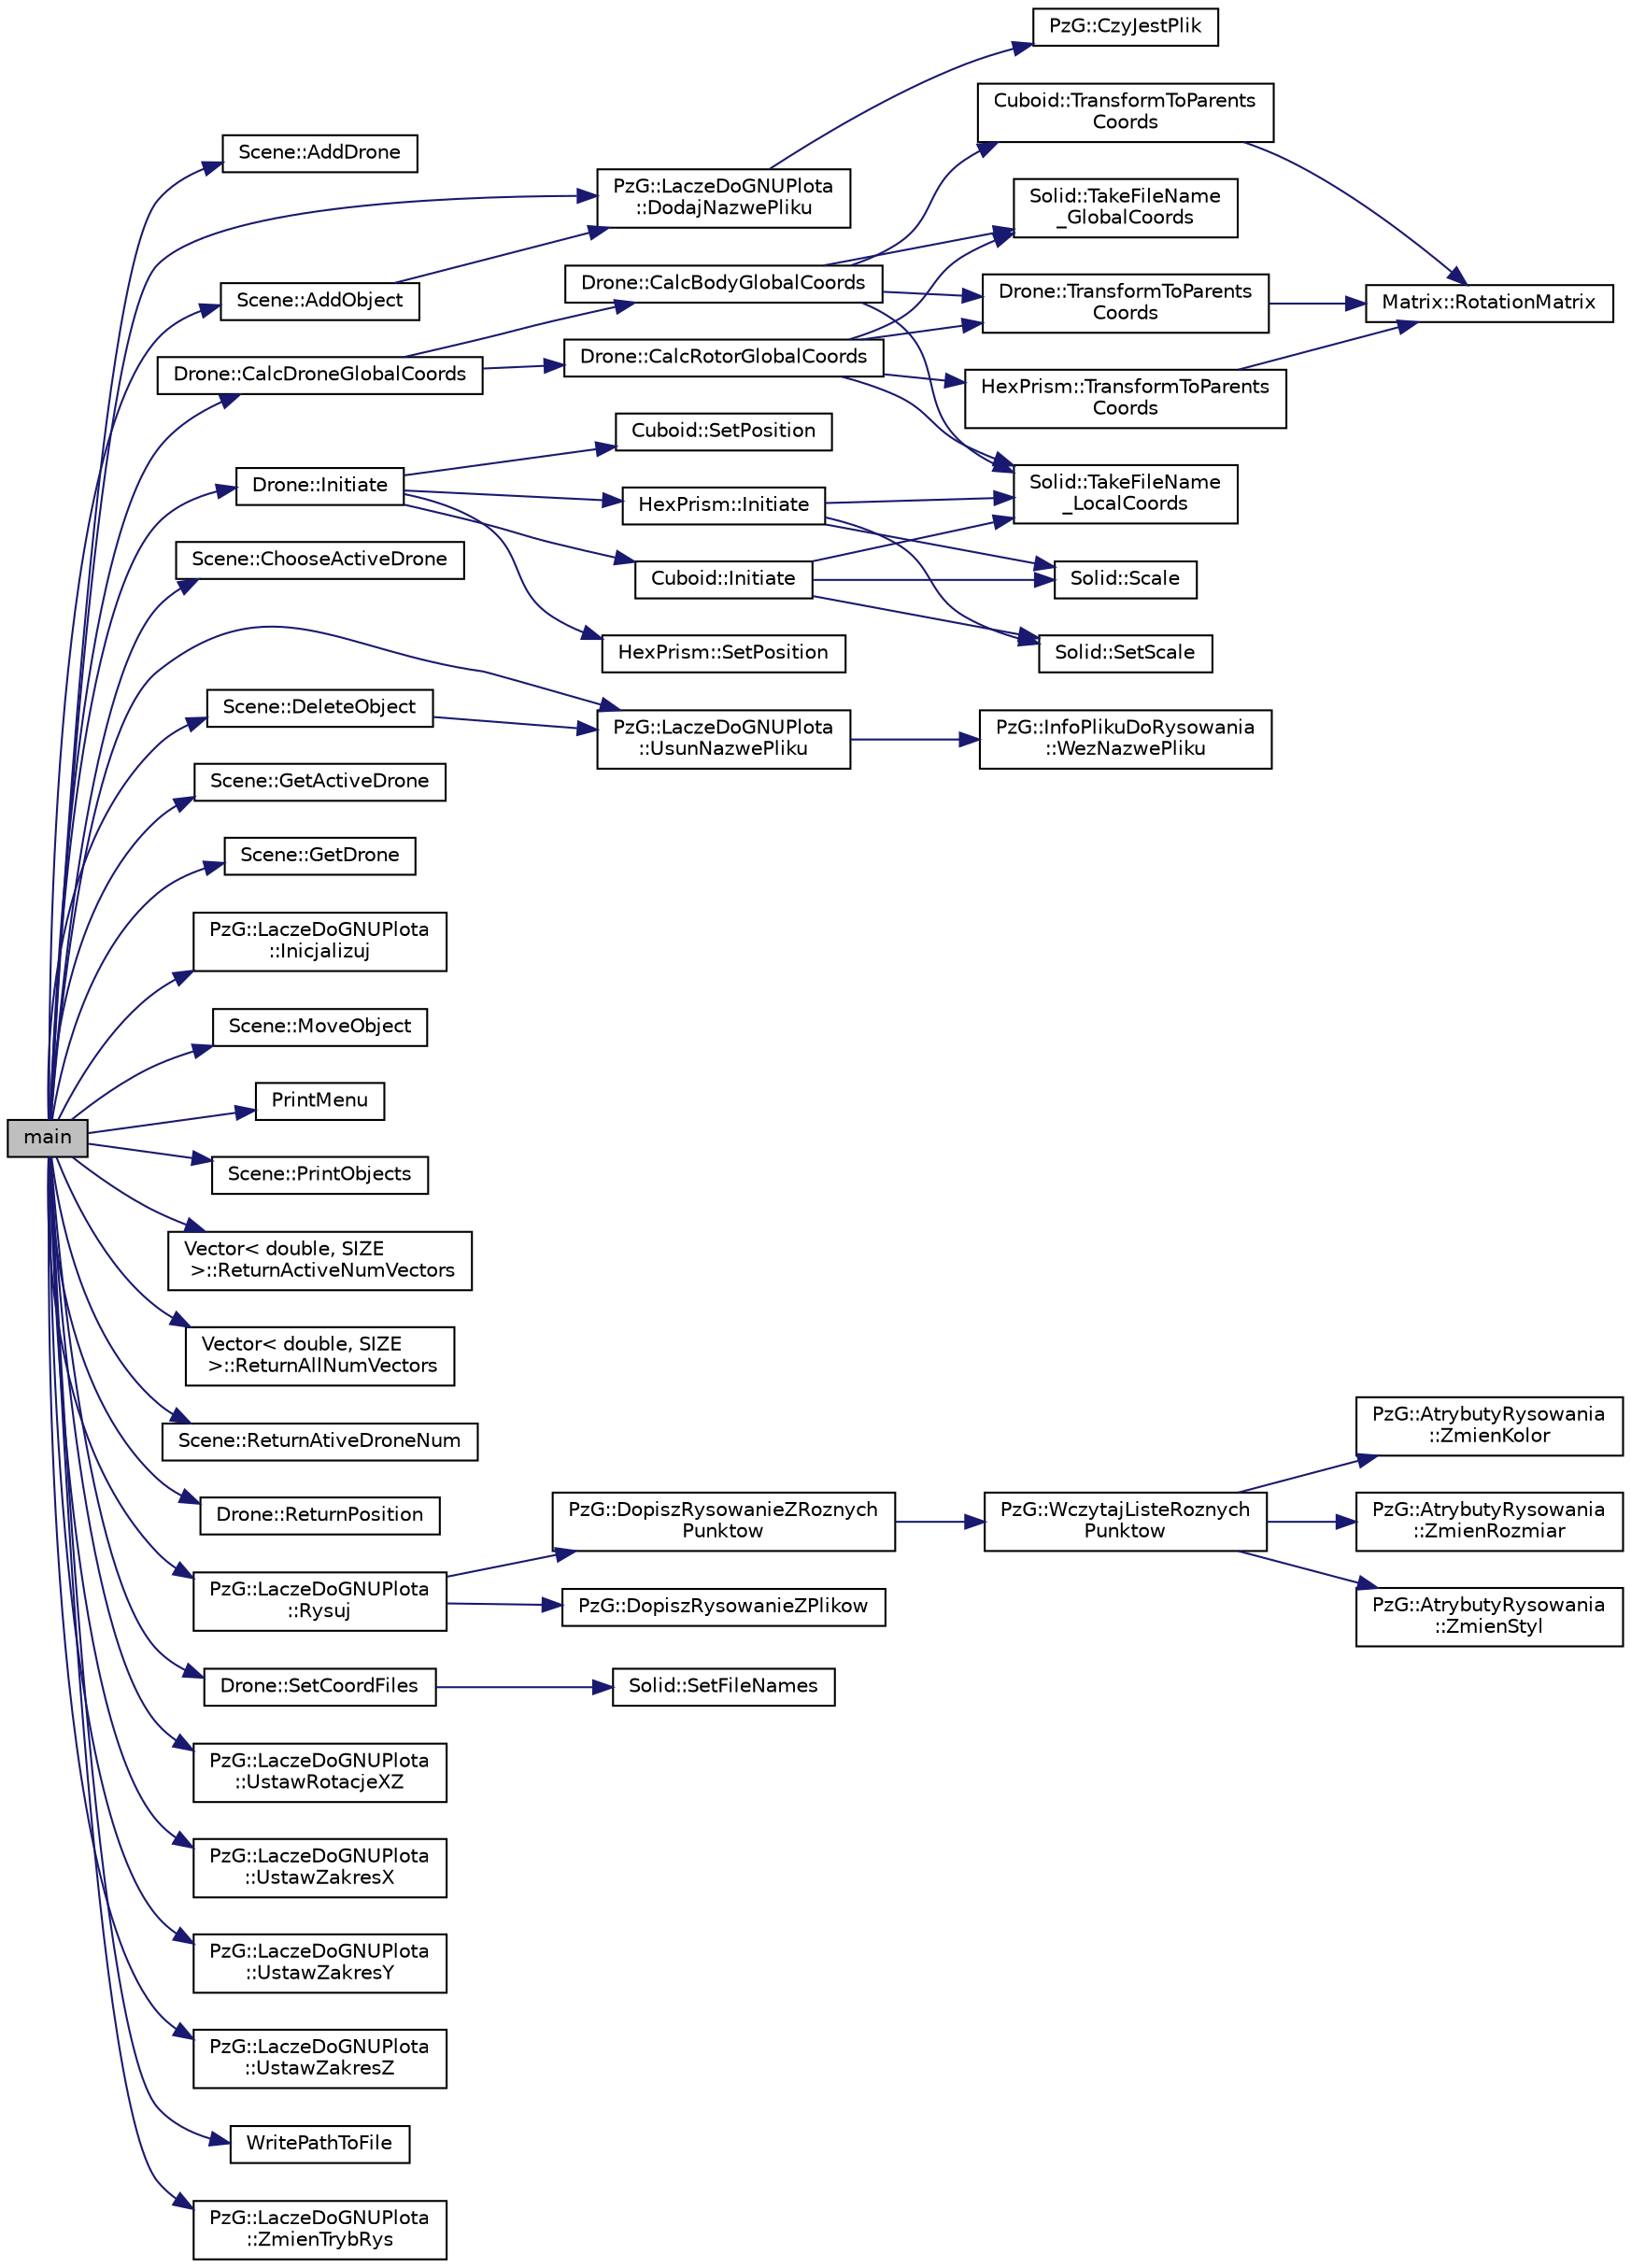 digraph "main"
{
 // LATEX_PDF_SIZE
  edge [fontname="Helvetica",fontsize="10",labelfontname="Helvetica",labelfontsize="10"];
  node [fontname="Helvetica",fontsize="10",shape=record];
  rankdir="LR";
  Node1 [label="main",height=0.2,width=0.4,color="black", fillcolor="grey75", style="filled", fontcolor="black",tooltip=" "];
  Node1 -> Node2 [color="midnightblue",fontsize="10",style="solid",fontname="Helvetica"];
  Node2 [label="Scene::AddDrone",height=0.2,width=0.4,color="black", fillcolor="white", style="filled",URL="$class_scene.html#a240e8f6d2de2e7fc99c82d84258db701",tooltip="Dodaj nowego drona do sceny."];
  Node1 -> Node3 [color="midnightblue",fontsize="10",style="solid",fontname="Helvetica"];
  Node3 [label="Scene::AddObject",height=0.2,width=0.4,color="black", fillcolor="white", style="filled",URL="$class_scene.html#adb280e8a0c0cd49c10602cd3d833391f",tooltip="Dodaj nową przeszkodę na powierzchni."];
  Node3 -> Node4 [color="midnightblue",fontsize="10",style="solid",fontname="Helvetica"];
  Node4 [label="PzG::LaczeDoGNUPlota\l::DodajNazwePliku",height=0.2,width=0.4,color="black", fillcolor="white", style="filled",URL="$class_pz_g_1_1_lacze_do_g_n_u_plota.html#aa815ce8ec16e12fc246cf422e562869e",tooltip="Dodaje nazwę pliku."];
  Node4 -> Node5 [color="midnightblue",fontsize="10",style="solid",fontname="Helvetica"];
  Node5 [label="PzG::CzyJestPlik",height=0.2,width=0.4,color="black", fillcolor="white", style="filled",URL="$namespace_pz_g.html#ae1aad0c681853d7e47da4cdfccefc102",tooltip="Funkcja pomocnicza, sprawdza czy plik o podanej nazwie jest na dysku."];
  Node1 -> Node6 [color="midnightblue",fontsize="10",style="solid",fontname="Helvetica"];
  Node6 [label="Drone::CalcDroneGlobalCoords",height=0.2,width=0.4,color="black", fillcolor="white", style="filled",URL="$class_drone.html#ad681f67940125d81ed33c1c0bf352078",tooltip="Oblicz współrzędne globalne drona."];
  Node6 -> Node7 [color="midnightblue",fontsize="10",style="solid",fontname="Helvetica"];
  Node7 [label="Drone::CalcBodyGlobalCoords",height=0.2,width=0.4,color="black", fillcolor="white", style="filled",URL="$class_drone.html#ab8695f20d1dd851370bda45a921390f0",tooltip="Oblicz współrzędne globalne korpusu drona."];
  Node7 -> Node8 [color="midnightblue",fontsize="10",style="solid",fontname="Helvetica"];
  Node8 [label="Solid::TakeFileName\l_GlobalCoords",height=0.2,width=0.4,color="black", fillcolor="white", style="filled",URL="$class_solid.html#a1da25fa89b384857477bbf677ad9cbc1",tooltip="Zwracanie nazwy pliku zawierającego globalne współrzędne bryły."];
  Node7 -> Node9 [color="midnightblue",fontsize="10",style="solid",fontname="Helvetica"];
  Node9 [label="Solid::TakeFileName\l_LocalCoords",height=0.2,width=0.4,color="black", fillcolor="white", style="filled",URL="$class_solid.html#afbb5eab8defedf0c3e3e82536be454be",tooltip="Zwracanie nazwy pliku zawierającego lokalne współrzędne bryły."];
  Node7 -> Node10 [color="midnightblue",fontsize="10",style="solid",fontname="Helvetica"];
  Node10 [label="Cuboid::TransformToParents\lCoords",height=0.2,width=0.4,color="black", fillcolor="white", style="filled",URL="$class_cuboid.html#ab138e2cf81c35eb75fc1e59736e9bf68",tooltip="Przetłumacz współrzędne lokalne prostopadłościanu na współrzędne w układzie drona."];
  Node10 -> Node11 [color="midnightblue",fontsize="10",style="solid",fontname="Helvetica"];
  Node11 [label="Matrix::RotationMatrix",height=0.2,width=0.4,color="black", fillcolor="white", style="filled",URL="$class_matrix.html#a689c1d74df7855657ef8fcd9a09ae93b",tooltip="Obliczanie trójwymiarowej macierzy obrotu."];
  Node7 -> Node12 [color="midnightblue",fontsize="10",style="solid",fontname="Helvetica"];
  Node12 [label="Drone::TransformToParents\lCoords",height=0.2,width=0.4,color="black", fillcolor="white", style="filled",URL="$class_drone.html#a1314477f931465e926532b37b3460ccf",tooltip="Przetłumacz współrzędne lokalne drona na współrzędne globalne."];
  Node12 -> Node11 [color="midnightblue",fontsize="10",style="solid",fontname="Helvetica"];
  Node6 -> Node13 [color="midnightblue",fontsize="10",style="solid",fontname="Helvetica"];
  Node13 [label="Drone::CalcRotorGlobalCoords",height=0.2,width=0.4,color="black", fillcolor="white", style="filled",URL="$class_drone.html#af3a82f532aa3fc33d906bd39bc4cd9d1",tooltip="Oblicz współrzędne globalne rotoru drona."];
  Node13 -> Node8 [color="midnightblue",fontsize="10",style="solid",fontname="Helvetica"];
  Node13 -> Node9 [color="midnightblue",fontsize="10",style="solid",fontname="Helvetica"];
  Node13 -> Node14 [color="midnightblue",fontsize="10",style="solid",fontname="Helvetica"];
  Node14 [label="HexPrism::TransformToParents\lCoords",height=0.2,width=0.4,color="black", fillcolor="white", style="filled",URL="$class_hex_prism.html#acb29ae89f0ee63fe101a7f3825eb237e",tooltip="Przetłumacz współrzędne lokalne graniastosłupa na współrzędne w układzie drona."];
  Node14 -> Node11 [color="midnightblue",fontsize="10",style="solid",fontname="Helvetica"];
  Node13 -> Node12 [color="midnightblue",fontsize="10",style="solid",fontname="Helvetica"];
  Node1 -> Node15 [color="midnightblue",fontsize="10",style="solid",fontname="Helvetica"];
  Node15 [label="Scene::ChooseActiveDrone",height=0.2,width=0.4,color="black", fillcolor="white", style="filled",URL="$class_scene.html#aa7cc995632a1927e194c68badfbda359",tooltip="Wybierz aktywnego drona, podając jego numer (zaczynając od 1)"];
  Node1 -> Node16 [color="midnightblue",fontsize="10",style="solid",fontname="Helvetica"];
  Node16 [label="Scene::DeleteObject",height=0.2,width=0.4,color="black", fillcolor="white", style="filled",URL="$class_scene.html#a3baedef3c6021521ff409e7ead0d4f32",tooltip="Usun daną przeszkodę z powierzchni."];
  Node16 -> Node17 [color="midnightblue",fontsize="10",style="solid",fontname="Helvetica"];
  Node17 [label="PzG::LaczeDoGNUPlota\l::UsunNazwePliku",height=0.2,width=0.4,color="black", fillcolor="white", style="filled",URL="$class_pz_g_1_1_lacze_do_g_n_u_plota.html#a7fa4e775e1aee74869fae174c567c2a6",tooltip="Usuwa z listy nazw plików z danymi do rysowania usuwa wybraną nazwę."];
  Node17 -> Node18 [color="midnightblue",fontsize="10",style="solid",fontname="Helvetica"];
  Node18 [label="PzG::InfoPlikuDoRysowania\l::WezNazwePliku",height=0.2,width=0.4,color="black", fillcolor="white", style="filled",URL="$class_pz_g_1_1_info_pliku_do_rysowania.html#a714aaa4c8e7bbd167ccbb1e797ca158c",tooltip="Udostępia nazwę pliku do rysowania."];
  Node1 -> Node4 [color="midnightblue",fontsize="10",style="solid",fontname="Helvetica"];
  Node1 -> Node19 [color="midnightblue",fontsize="10",style="solid",fontname="Helvetica"];
  Node19 [label="Scene::GetActiveDrone",height=0.2,width=0.4,color="black", fillcolor="white", style="filled",URL="$class_scene.html#a6d474c17adda836c8f5476bf141e5c67",tooltip="Zwróć wskaźnik na drona, który jest obecnie aktywny."];
  Node1 -> Node20 [color="midnightblue",fontsize="10",style="solid",fontname="Helvetica"];
  Node20 [label="Scene::GetDrone",height=0.2,width=0.4,color="black", fillcolor="white", style="filled",URL="$class_scene.html#a5b7f9dc9a3c94e3d2ad746fc315b5eea",tooltip="Zwróć drona o podanym indeksie."];
  Node1 -> Node21 [color="midnightblue",fontsize="10",style="solid",fontname="Helvetica"];
  Node21 [label="PzG::LaczeDoGNUPlota\l::Inicjalizuj",height=0.2,width=0.4,color="black", fillcolor="white", style="filled",URL="$class_pz_g_1_1_lacze_do_g_n_u_plota.html#a200ce6bdb980c314a9eafe49e8f2dd5e",tooltip="Inicjalizuje połączenie z programem gnuplot."];
  Node1 -> Node22 [color="midnightblue",fontsize="10",style="solid",fontname="Helvetica"];
  Node22 [label="Drone::Initiate",height=0.2,width=0.4,color="black", fillcolor="white", style="filled",URL="$class_drone.html#a4f9ab4d6a458e5a65507545e59c401fa",tooltip="Tworzenie drona według brył wzorcowych jego elementów, współrzędnych położenia i kątu obrotu."];
  Node22 -> Node23 [color="midnightblue",fontsize="10",style="solid",fontname="Helvetica"];
  Node23 [label="Cuboid::Initiate",height=0.2,width=0.4,color="black", fillcolor="white", style="filled",URL="$class_cuboid.html#a29cb59f4f6f3105879dd37274d1b58fc",tooltip="Tworzenie prostopadłościanu według bryły wzorcowej i skali."];
  Node23 -> Node24 [color="midnightblue",fontsize="10",style="solid",fontname="Helvetica"];
  Node24 [label="Solid::Scale",height=0.2,width=0.4,color="black", fillcolor="white", style="filled",URL="$class_solid.html#ae3ae7932640de22467e5952e5d5e96b8",tooltip="Skalowanie punktu przez wektor skali danej bryły Zwraca współrzędne przeskalowanego punktu."];
  Node23 -> Node25 [color="midnightblue",fontsize="10",style="solid",fontname="Helvetica"];
  Node25 [label="Solid::SetScale",height=0.2,width=0.4,color="black", fillcolor="white", style="filled",URL="$class_solid.html#a1c234fdc7486ab59451b816b7a187208",tooltip="Ustawianie wektora skali."];
  Node23 -> Node9 [color="midnightblue",fontsize="10",style="solid",fontname="Helvetica"];
  Node22 -> Node26 [color="midnightblue",fontsize="10",style="solid",fontname="Helvetica"];
  Node26 [label="HexPrism::Initiate",height=0.2,width=0.4,color="black", fillcolor="white", style="filled",URL="$class_hex_prism.html#a6170c84fd33d2123756204a8b4eaec65",tooltip="Tworzenie graniastosłupa według bryły wzorcowej i skali."];
  Node26 -> Node24 [color="midnightblue",fontsize="10",style="solid",fontname="Helvetica"];
  Node26 -> Node25 [color="midnightblue",fontsize="10",style="solid",fontname="Helvetica"];
  Node26 -> Node9 [color="midnightblue",fontsize="10",style="solid",fontname="Helvetica"];
  Node22 -> Node27 [color="midnightblue",fontsize="10",style="solid",fontname="Helvetica"];
  Node27 [label="HexPrism::SetPosition",height=0.2,width=0.4,color="black", fillcolor="white", style="filled",URL="$class_hex_prism.html#a836bdf0d94669ee0cdaa97894b6aa7ea",tooltip="Ustal pozycję i orientację graniastosłupa (względem układu drona)"];
  Node22 -> Node28 [color="midnightblue",fontsize="10",style="solid",fontname="Helvetica"];
  Node28 [label="Cuboid::SetPosition",height=0.2,width=0.4,color="black", fillcolor="white", style="filled",URL="$class_cuboid.html#a948ebc82c9c024cbd7518273dcb2fa7a",tooltip="Ustal pozycję i orientację prostopadłościanu (względem układu drona)"];
  Node1 -> Node29 [color="midnightblue",fontsize="10",style="solid",fontname="Helvetica"];
  Node29 [label="Scene::MoveObject",height=0.2,width=0.4,color="black", fillcolor="white", style="filled",URL="$class_scene.html#adbb7f2f8d8dc6bdda9bfb730c2661e48",tooltip="Zmien polozenie danej przeszkody."];
  Node1 -> Node30 [color="midnightblue",fontsize="10",style="solid",fontname="Helvetica"];
  Node30 [label="PrintMenu",height=0.2,width=0.4,color="black", fillcolor="white", style="filled",URL="$app_2main_8cpp.html#a632368ccd119d49b4fa1dc265ed984d4",tooltip="Wyświetl opcje menu programu."];
  Node1 -> Node31 [color="midnightblue",fontsize="10",style="solid",fontname="Helvetica"];
  Node31 [label="Scene::PrintObjects",height=0.2,width=0.4,color="black", fillcolor="white", style="filled",URL="$class_scene.html#a3c84c194e26b620393f103f504ad112a",tooltip="Wyświetl listę wszystkich przeszkód."];
  Node1 -> Node32 [color="midnightblue",fontsize="10",style="solid",fontname="Helvetica"];
  Node32 [label="Vector\< double, SIZE\l \>::ReturnActiveNumVectors",height=0.2,width=0.4,color="black", fillcolor="white", style="filled",URL="$class_vector.html#ada262cb9a2d6705f3037aa642eb1f0c0",tooltip="Zwróć liczbę aktywnych wektorów."];
  Node1 -> Node33 [color="midnightblue",fontsize="10",style="solid",fontname="Helvetica"];
  Node33 [label="Vector\< double, SIZE\l \>::ReturnAllNumVectors",height=0.2,width=0.4,color="black", fillcolor="white", style="filled",URL="$class_vector.html#a55eba486f96f978032da869b56db4b01",tooltip="Zwróc liczbę wszystkich wektorów."];
  Node1 -> Node34 [color="midnightblue",fontsize="10",style="solid",fontname="Helvetica"];
  Node34 [label="Scene::ReturnAtiveDroneNum",height=0.2,width=0.4,color="black", fillcolor="white", style="filled",URL="$class_scene.html#a3acdf17a94a150598458a511c0644e81",tooltip="Zwróć indeks aktywnego drona."];
  Node1 -> Node35 [color="midnightblue",fontsize="10",style="solid",fontname="Helvetica"];
  Node35 [label="Drone::ReturnPosition",height=0.2,width=0.4,color="black", fillcolor="white", style="filled",URL="$class_drone.html#aad0436bdd027e900a2f81dc56eab8491",tooltip="Wyświetl pozycję drona w globalnym układzie współrzędnych."];
  Node1 -> Node36 [color="midnightblue",fontsize="10",style="solid",fontname="Helvetica"];
  Node36 [label="PzG::LaczeDoGNUPlota\l::Rysuj",height=0.2,width=0.4,color="black", fillcolor="white", style="filled",URL="$class_pz_g_1_1_lacze_do_g_n_u_plota.html#a065f5b8402737cc62b0ad4f66d028335",tooltip="Generuje polecenie rysowania i przesyła je do gnuplota."];
  Node36 -> Node37 [color="midnightblue",fontsize="10",style="solid",fontname="Helvetica"];
  Node37 [label="PzG::DopiszRysowanieZPlikow",height=0.2,width=0.4,color="black", fillcolor="white", style="filled",URL="$namespace_pz_g.html#aa010184f31b26bb561b42f22438b821e",tooltip="Funkcja pomocnicza, dopisuje do polecenia wpisy związane z rysowaniem z pliku."];
  Node36 -> Node38 [color="midnightblue",fontsize="10",style="solid",fontname="Helvetica"];
  Node38 [label="PzG::DopiszRysowanieZRoznych\lPunktow",height=0.2,width=0.4,color="black", fillcolor="white", style="filled",URL="$namespace_pz_g.html#a7227cb39c785b1c746b6bb5515c0b781",tooltip="Dodaje do listy rysowanych punktów, punkty o różnych rozmiarach."];
  Node38 -> Node39 [color="midnightblue",fontsize="10",style="solid",fontname="Helvetica"];
  Node39 [label="PzG::WczytajListeRoznych\lPunktow",height=0.2,width=0.4,color="black", fillcolor="white", style="filled",URL="$namespace_pz_g.html#a169c311f0e0b6ffadcd44e91e749f72d",tooltip="Wczytuje z pliku listę punktów."];
  Node39 -> Node40 [color="midnightblue",fontsize="10",style="solid",fontname="Helvetica"];
  Node40 [label="PzG::AtrybutyRysowania\l::ZmienKolor",height=0.2,width=0.4,color="black", fillcolor="white", style="filled",URL="$class_pz_g_1_1_atrybuty_rysowania.html#ab068535b4d2f755c394557d1da72a4eb",tooltip="Zmienia kolor rysowania."];
  Node39 -> Node41 [color="midnightblue",fontsize="10",style="solid",fontname="Helvetica"];
  Node41 [label="PzG::AtrybutyRysowania\l::ZmienRozmiar",height=0.2,width=0.4,color="black", fillcolor="white", style="filled",URL="$class_pz_g_1_1_atrybuty_rysowania.html#af4b140eb03bc10b6fd816fad63f8372e",tooltip="Zmienia rozmiar rysowania."];
  Node39 -> Node42 [color="midnightblue",fontsize="10",style="solid",fontname="Helvetica"];
  Node42 [label="PzG::AtrybutyRysowania\l::ZmienStyl",height=0.2,width=0.4,color="black", fillcolor="white", style="filled",URL="$class_pz_g_1_1_atrybuty_rysowania.html#a2ac97706124b14072715ecf3f07e82b4",tooltip="Zmienia styl rysowania."];
  Node1 -> Node43 [color="midnightblue",fontsize="10",style="solid",fontname="Helvetica"];
  Node43 [label="Drone::SetCoordFiles",height=0.2,width=0.4,color="black", fillcolor="white", style="filled",URL="$class_drone.html#ae71440afc3e91c989ae07d8cf1a53b83",tooltip="Ustal pliki zawierające współrzędne wszystkich elementów drona."];
  Node43 -> Node44 [color="midnightblue",fontsize="10",style="solid",fontname="Helvetica"];
  Node44 [label="Solid::SetFileNames",height=0.2,width=0.4,color="black", fillcolor="white", style="filled",URL="$class_solid.html#ace141dcdd45eb9db7d34be5eced68caf",tooltip="Ustalanie nazw plików zawierających wspólrzędne danej bryły."];
  Node1 -> Node45 [color="midnightblue",fontsize="10",style="solid",fontname="Helvetica"];
  Node45 [label="PzG::LaczeDoGNUPlota\l::UstawRotacjeXZ",height=0.2,width=0.4,color="black", fillcolor="white", style="filled",URL="$class_pz_g_1_1_lacze_do_g_n_u_plota.html#ac48fed259e4ebf93072e3111264c9433",tooltip="Ustawia rotację wokół osi OX i OZ."];
  Node1 -> Node46 [color="midnightblue",fontsize="10",style="solid",fontname="Helvetica"];
  Node46 [label="PzG::LaczeDoGNUPlota\l::UstawZakresX",height=0.2,width=0.4,color="black", fillcolor="white", style="filled",URL="$class_pz_g_1_1_lacze_do_g_n_u_plota.html#a9c91987dfc869d6fcea96205c581daef",tooltip="Ustawia zakres osi OX."];
  Node1 -> Node47 [color="midnightblue",fontsize="10",style="solid",fontname="Helvetica"];
  Node47 [label="PzG::LaczeDoGNUPlota\l::UstawZakresY",height=0.2,width=0.4,color="black", fillcolor="white", style="filled",URL="$class_pz_g_1_1_lacze_do_g_n_u_plota.html#a54c6e9cf9ab2eae479451fd953c2717c",tooltip="Ustawia zakres osi OY."];
  Node1 -> Node48 [color="midnightblue",fontsize="10",style="solid",fontname="Helvetica"];
  Node48 [label="PzG::LaczeDoGNUPlota\l::UstawZakresZ",height=0.2,width=0.4,color="black", fillcolor="white", style="filled",URL="$class_pz_g_1_1_lacze_do_g_n_u_plota.html#a1dbbb2b86fb13b8632e6bad9df2a82e3",tooltip="Ustawia zakres osi OZ."];
  Node1 -> Node17 [color="midnightblue",fontsize="10",style="solid",fontname="Helvetica"];
  Node1 -> Node49 [color="midnightblue",fontsize="10",style="solid",fontname="Helvetica"];
  Node49 [label="WritePathToFile",height=0.2,width=0.4,color="black", fillcolor="white", style="filled",URL="$app_2main_8cpp.html#a409bde6e9fcf0c8205e47ddd14dea04a",tooltip="Zapisz ścieżkę lotu do odpowiedniego pliku."];
  Node1 -> Node50 [color="midnightblue",fontsize="10",style="solid",fontname="Helvetica"];
  Node50 [label="PzG::LaczeDoGNUPlota\l::ZmienTrybRys",height=0.2,width=0.4,color="black", fillcolor="white", style="filled",URL="$class_pz_g_1_1_lacze_do_g_n_u_plota.html#ae92c65357bf682478cc68f77885b61d8",tooltip="Zmienia tryb rysowania."];
}
